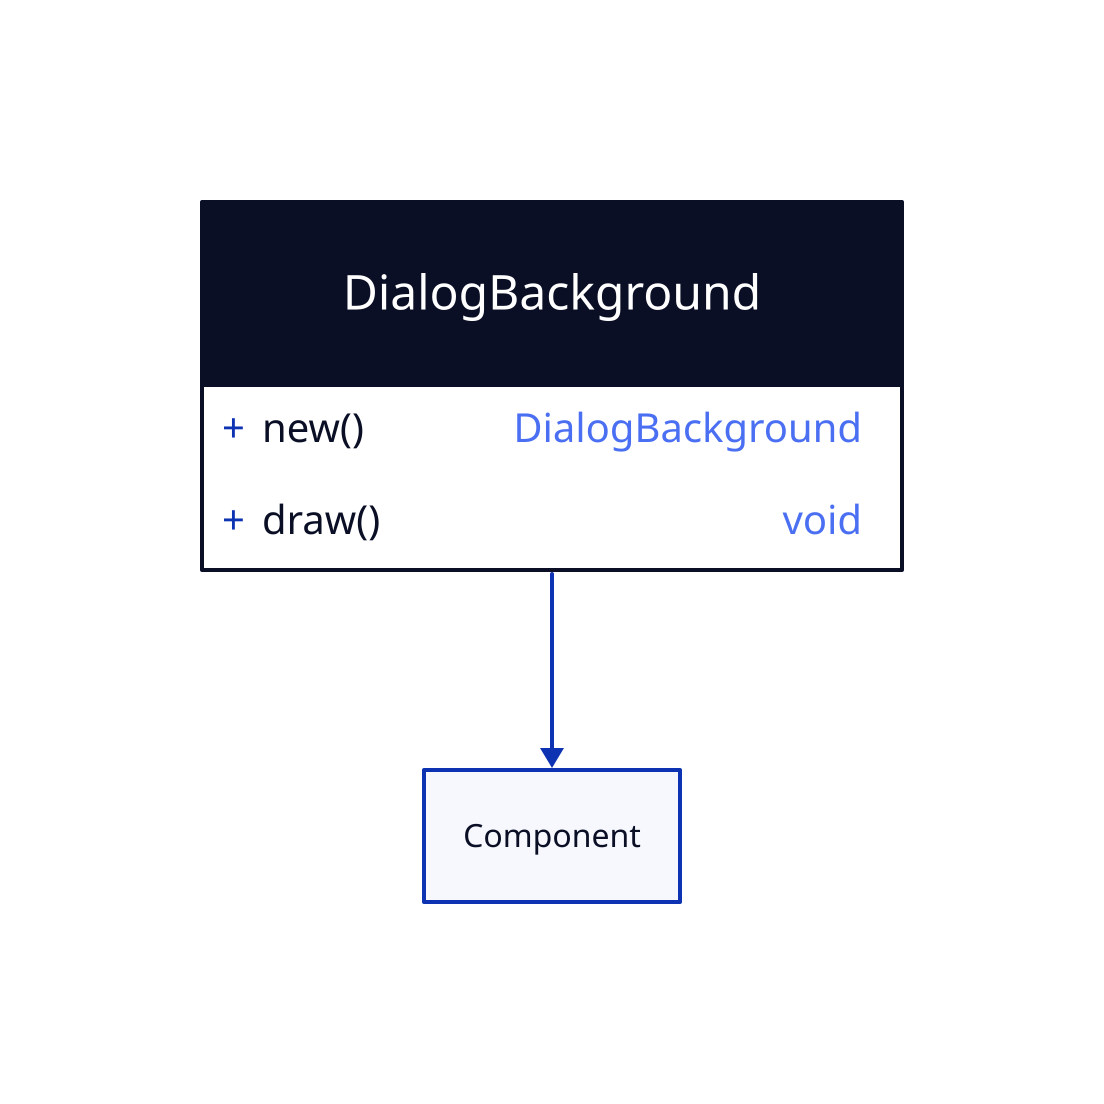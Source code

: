 DialogBackground: {
  shape: class

  +new(): DialogBackground

  +draw(): void
}

DialogBackground -> Component
